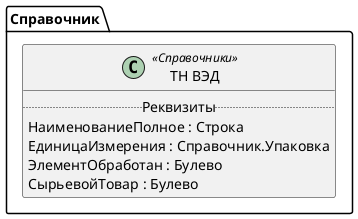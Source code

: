﻿@startuml КлассификаторТНВЭД
'!include templates.wsd
'..\include templates.wsd
class Справочник.КлассификаторТНВЭД as "ТН ВЭД" <<Справочники>>
{
..Реквизиты..
НаименованиеПолное : Строка
ЕдиницаИзмерения : Справочник.Упаковка
ЭлементОбработан : Булево
СырьевойТовар : Булево
}
@enduml
